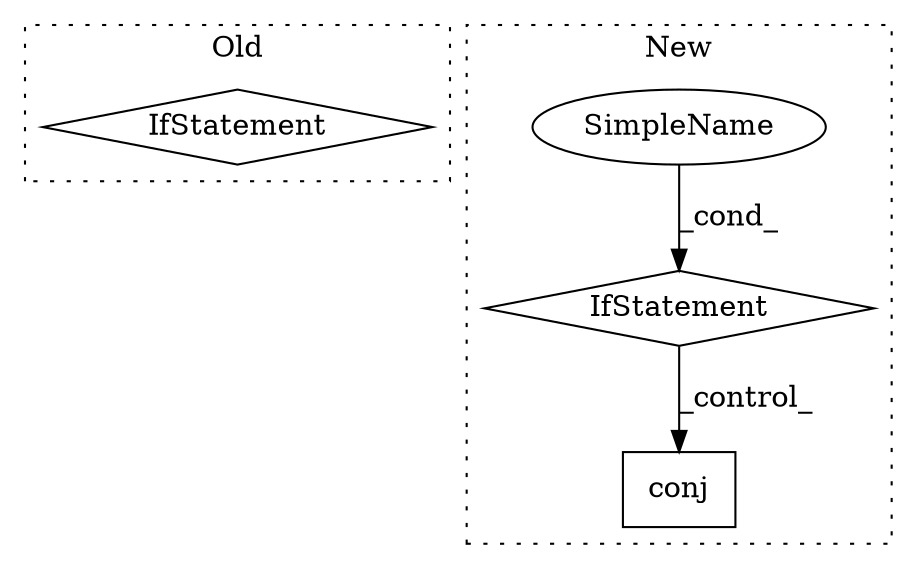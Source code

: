 digraph G {
subgraph cluster0 {
1 [label="IfStatement" a="25" s="3049,3085" l="4,2" shape="diamond"];
label = "Old";
style="dotted";
}
subgraph cluster1 {
2 [label="conj" a="32" s="3094,3100" l="5,1" shape="box"];
3 [label="IfStatement" a="25" s="3062,3077" l="4,2" shape="diamond"];
4 [label="SimpleName" a="42" s="" l="" shape="ellipse"];
label = "New";
style="dotted";
}
3 -> 2 [label="_control_"];
4 -> 3 [label="_cond_"];
}